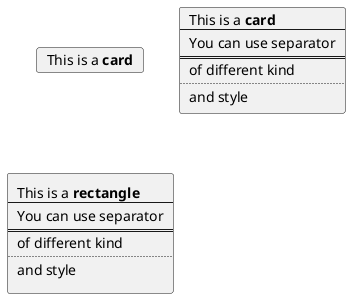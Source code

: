 {
  "sha1": "23bbx7olsma8v3wfh2splrmbr1bzrhj",
  "insertion": {
    "when": "2024-05-30T20:48:19.894Z",
    "url": "https://forum.plantuml.net/11189/deployment-diagram-creole-does-not-work-on-card",
    "user": "plantuml@gmail.com"
  }
}
@startuml
card card2 [
This is a <b>card
]

card card [
This is a <b>card
----
You can use separator
====
of different kind
....
and style
]

rectangle rectangle [
This is a <b>rectangle 
----
You can use separator
====
of different kind
....
and style
]
@enduml
